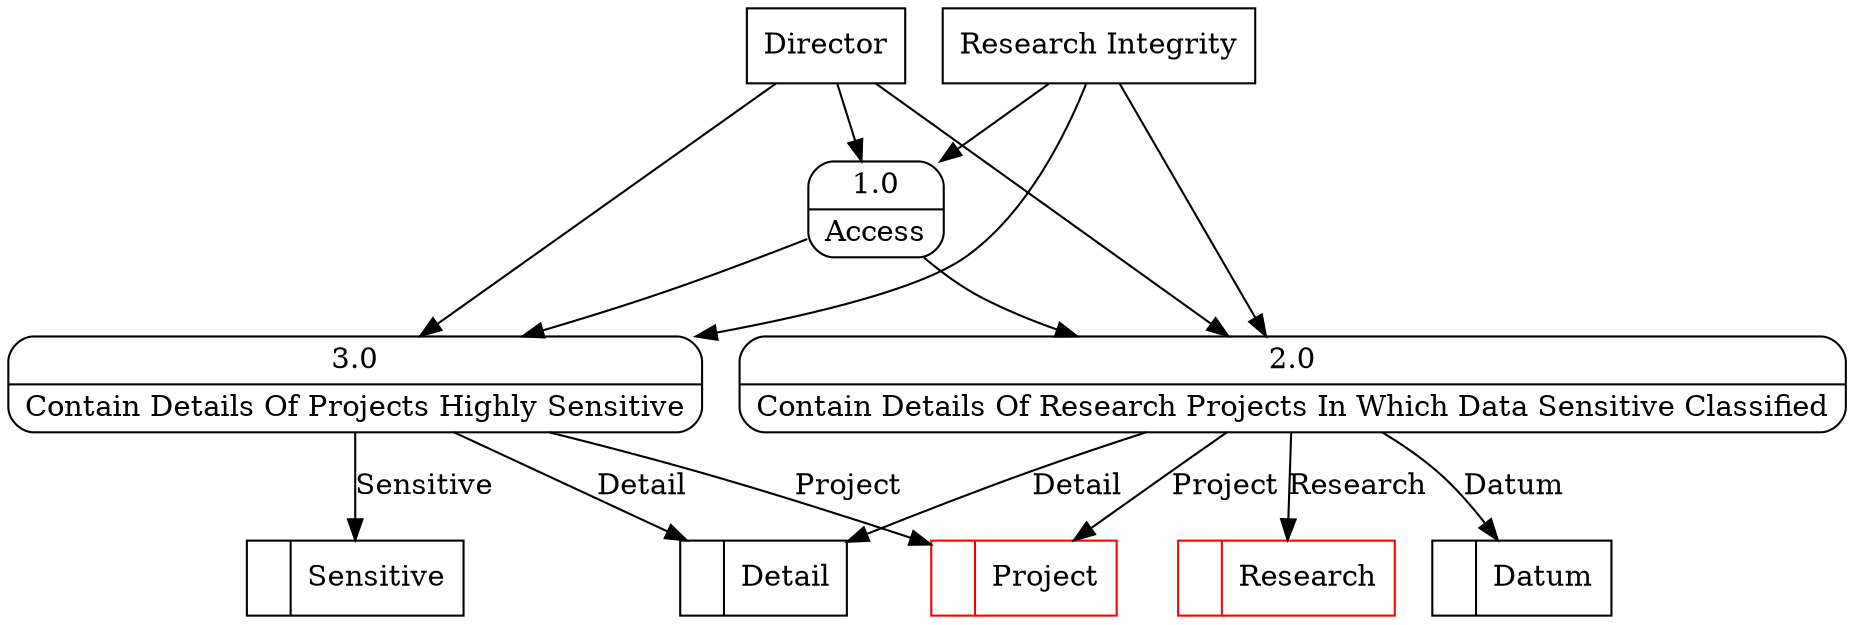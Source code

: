 digraph dfd2{ 
node[shape=record]
200 [label="<f0>  |<f1> Detail " ];
201 [label="<f0>  |<f1> Datum " ];
202 [label="<f0>  |<f1> Sensitive " ];
203 [label="<f0>  |<f1> Project " color=red];
204 [label="<f0>  |<f1> Research " color=red];
205 [label="Director" shape=box];
206 [label="Research Integrity" shape=box];
207 [label="{<f0> 1.0|<f1> Access }" shape=Mrecord];
208 [label="{<f0> 2.0|<f1> Contain Details Of Research Projects In Which Data Sensitive Classified }" shape=Mrecord];
209 [label="{<f0> 3.0|<f1> Contain Details Of Projects Highly Sensitive }" shape=Mrecord];
205 -> 207
205 -> 208
205 -> 209
206 -> 207
206 -> 208
206 -> 209
207 -> 208
207 -> 209
208 -> 200 [label="Detail"]
208 -> 201 [label="Datum"]
208 -> 203 [label="Project"]
209 -> 202 [label="Sensitive"]
209 -> 203 [label="Project"]
209 -> 200 [label="Detail"]
208 -> 204 [label="Research"]
}